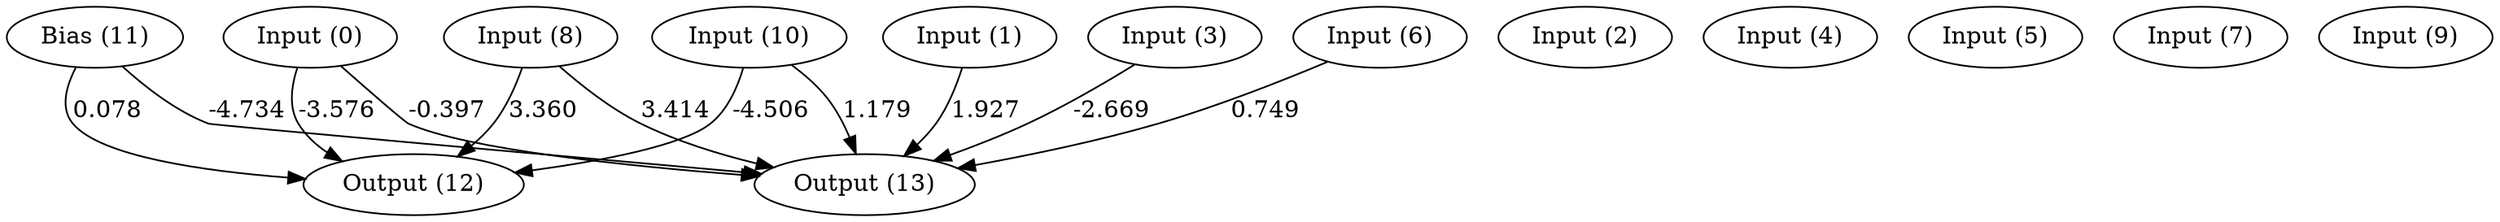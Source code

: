 digraph G {
  11 [ label="Bias (11)" ];
  0 [ label="Input (0)" ];
  1 [ label="Input (1)" ];
  2 [ label="Input (2)" ];
  3 [ label="Input (3)" ];
  4 [ label="Input (4)" ];
  5 [ label="Input (5)" ];
  6 [ label="Input (6)" ];
  7 [ label="Input (7)" ];
  8 [ label="Input (8)" ];
  9 [ label="Input (9)" ];
  10 [ label="Input (10)" ];
  12 [ label="Output (12)" ];
  13 [ label="Output (13)" ];
  { rank=same 11 0 1 2 3 4 5 6 7 8 9 10 }
  { rank=same 12 13 }
  11 -> 12 [ label="0.078" ];
  11 -> 13 [ label="-4.734" ];
  0 -> 12 [ label="-3.576" ];
  0 -> 13 [ label="-0.397" ];
  1 -> 13 [ label="1.927" ];
  3 -> 13 [ label="-2.669" ];
  6 -> 13 [ label="0.749" ];
  8 -> 12 [ label="3.360" ];
  8 -> 13 [ label="3.414" ];
  10 -> 12 [ label="-4.506" ];
  10 -> 13 [ label="1.179" ];
}
